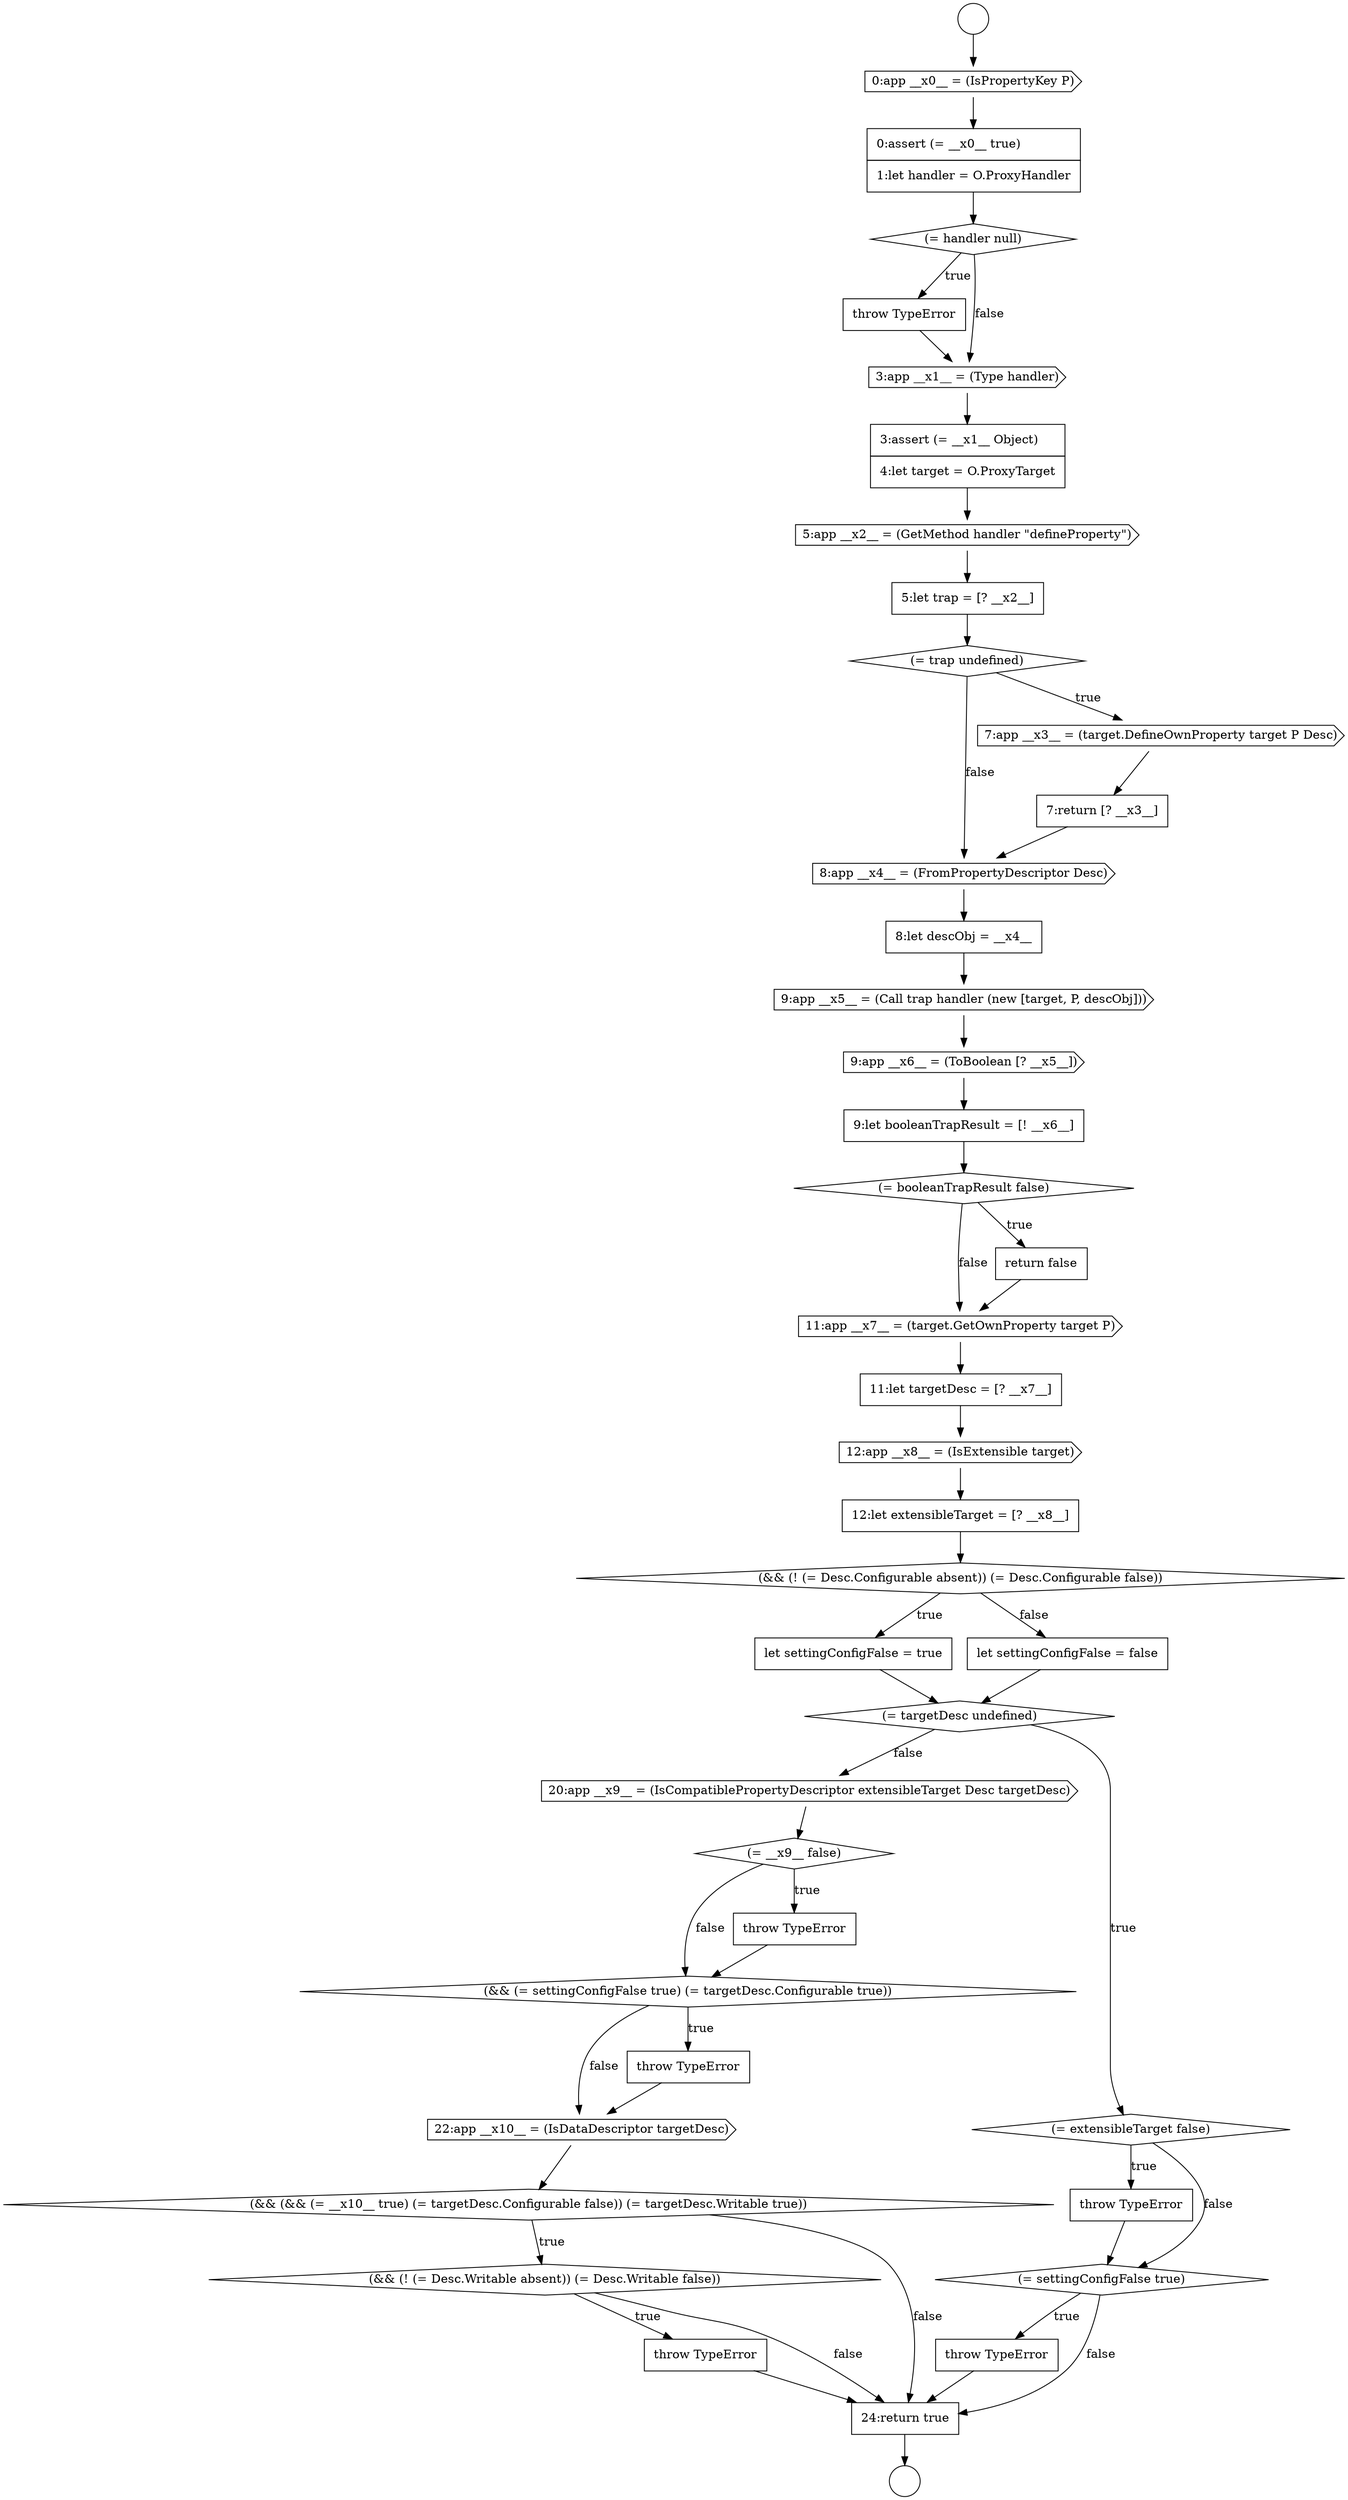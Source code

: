 digraph {
  node3317 [shape=cds, label=<<font color="black">12:app __x8__ = (IsExtensible target)</font>> color="black" fillcolor="white" style=filled]
  node3312 [shape=none, margin=0, label=<<font color="black">
    <table border="0" cellborder="1" cellspacing="0" cellpadding="10">
      <tr><td align="left">9:let booleanTrapResult = [! __x6__]</td></tr>
    </table>
  </font>> color="black" fillcolor="white" style=filled]
  node3327 [shape=cds, label=<<font color="black">20:app __x9__ = (IsCompatiblePropertyDescriptor extensibleTarget Desc targetDesc)</font>> color="black" fillcolor="white" style=filled]
  node3333 [shape=diamond, label=<<font color="black">(&amp;&amp; (&amp;&amp; (= __x10__ true) (= targetDesc.Configurable false)) (= targetDesc.Writable true))</font>> color="black" fillcolor="white" style=filled]
  node3319 [shape=diamond, label=<<font color="black">(&amp;&amp; (! (= Desc.Configurable absent)) (= Desc.Configurable false))</font>> color="black" fillcolor="white" style=filled]
  node3298 [shape=none, margin=0, label=<<font color="black">
    <table border="0" cellborder="1" cellspacing="0" cellpadding="10">
      <tr><td align="left">0:assert (= __x0__ true)</td></tr>
      <tr><td align="left">1:let handler = O.ProxyHandler</td></tr>
    </table>
  </font>> color="black" fillcolor="white" style=filled]
  node3315 [shape=cds, label=<<font color="black">11:app __x7__ = (target.GetOwnProperty target P)</font>> color="black" fillcolor="white" style=filled]
  node3320 [shape=none, margin=0, label=<<font color="black">
    <table border="0" cellborder="1" cellspacing="0" cellpadding="10">
      <tr><td align="left">let settingConfigFalse = true</td></tr>
    </table>
  </font>> color="black" fillcolor="white" style=filled]
  node3324 [shape=none, margin=0, label=<<font color="black">
    <table border="0" cellborder="1" cellspacing="0" cellpadding="10">
      <tr><td align="left">throw TypeError</td></tr>
    </table>
  </font>> color="black" fillcolor="white" style=filled]
  node3332 [shape=cds, label=<<font color="black">22:app __x10__ = (IsDataDescriptor targetDesc)</font>> color="black" fillcolor="white" style=filled]
  node3313 [shape=diamond, label=<<font color="black">(= booleanTrapResult false)</font>> color="black" fillcolor="white" style=filled]
  node3335 [shape=none, margin=0, label=<<font color="black">
    <table border="0" cellborder="1" cellspacing="0" cellpadding="10">
      <tr><td align="left">throw TypeError</td></tr>
    </table>
  </font>> color="black" fillcolor="white" style=filled]
  node3308 [shape=cds, label=<<font color="black">8:app __x4__ = (FromPropertyDescriptor Desc)</font>> color="black" fillcolor="white" style=filled]
  node3322 [shape=diamond, label=<<font color="black">(= targetDesc undefined)</font>> color="black" fillcolor="white" style=filled]
  node3295 [shape=circle label=" " color="black" fillcolor="white" style=filled]
  node3300 [shape=none, margin=0, label=<<font color="black">
    <table border="0" cellborder="1" cellspacing="0" cellpadding="10">
      <tr><td align="left">throw TypeError</td></tr>
    </table>
  </font>> color="black" fillcolor="white" style=filled]
  node3318 [shape=none, margin=0, label=<<font color="black">
    <table border="0" cellborder="1" cellspacing="0" cellpadding="10">
      <tr><td align="left">12:let extensibleTarget = [? __x8__]</td></tr>
    </table>
  </font>> color="black" fillcolor="white" style=filled]
  node3301 [shape=cds, label=<<font color="black">3:app __x1__ = (Type handler)</font>> color="black" fillcolor="white" style=filled]
  node3303 [shape=cds, label=<<font color="black">5:app __x2__ = (GetMethod handler &quot;defineProperty&quot;)</font>> color="black" fillcolor="white" style=filled]
  node3307 [shape=none, margin=0, label=<<font color="black">
    <table border="0" cellborder="1" cellspacing="0" cellpadding="10">
      <tr><td align="left">7:return [? __x3__]</td></tr>
    </table>
  </font>> color="black" fillcolor="white" style=filled]
  node3314 [shape=none, margin=0, label=<<font color="black">
    <table border="0" cellborder="1" cellspacing="0" cellpadding="10">
      <tr><td align="left">return false</td></tr>
    </table>
  </font>> color="black" fillcolor="white" style=filled]
  node3297 [shape=cds, label=<<font color="black">0:app __x0__ = (IsPropertyKey P)</font>> color="black" fillcolor="white" style=filled]
  node3311 [shape=cds, label=<<font color="black">9:app __x6__ = (ToBoolean [? __x5__])</font>> color="black" fillcolor="white" style=filled]
  node3326 [shape=none, margin=0, label=<<font color="black">
    <table border="0" cellborder="1" cellspacing="0" cellpadding="10">
      <tr><td align="left">throw TypeError</td></tr>
    </table>
  </font>> color="black" fillcolor="white" style=filled]
  node3306 [shape=cds, label=<<font color="black">7:app __x3__ = (target.DefineOwnProperty target P Desc)</font>> color="black" fillcolor="white" style=filled]
  node3321 [shape=none, margin=0, label=<<font color="black">
    <table border="0" cellborder="1" cellspacing="0" cellpadding="10">
      <tr><td align="left">let settingConfigFalse = false</td></tr>
    </table>
  </font>> color="black" fillcolor="white" style=filled]
  node3330 [shape=diamond, label=<<font color="black">(&amp;&amp; (= settingConfigFalse true) (= targetDesc.Configurable true))</font>> color="black" fillcolor="white" style=filled]
  node3304 [shape=none, margin=0, label=<<font color="black">
    <table border="0" cellborder="1" cellspacing="0" cellpadding="10">
      <tr><td align="left">5:let trap = [? __x2__]</td></tr>
    </table>
  </font>> color="black" fillcolor="white" style=filled]
  node3302 [shape=none, margin=0, label=<<font color="black">
    <table border="0" cellborder="1" cellspacing="0" cellpadding="10">
      <tr><td align="left">3:assert (= __x1__ Object)</td></tr>
      <tr><td align="left">4:let target = O.ProxyTarget</td></tr>
    </table>
  </font>> color="black" fillcolor="white" style=filled]
  node3310 [shape=cds, label=<<font color="black">9:app __x5__ = (Call trap handler (new [target, P, descObj]))</font>> color="black" fillcolor="white" style=filled]
  node3325 [shape=diamond, label=<<font color="black">(= settingConfigFalse true)</font>> color="black" fillcolor="white" style=filled]
  node3305 [shape=diamond, label=<<font color="black">(= trap undefined)</font>> color="black" fillcolor="white" style=filled]
  node3334 [shape=diamond, label=<<font color="black">(&amp;&amp; (! (= Desc.Writable absent)) (= Desc.Writable false))</font>> color="black" fillcolor="white" style=filled]
  node3329 [shape=none, margin=0, label=<<font color="black">
    <table border="0" cellborder="1" cellspacing="0" cellpadding="10">
      <tr><td align="left">throw TypeError</td></tr>
    </table>
  </font>> color="black" fillcolor="white" style=filled]
  node3336 [shape=none, margin=0, label=<<font color="black">
    <table border="0" cellborder="1" cellspacing="0" cellpadding="10">
      <tr><td align="left">24:return true</td></tr>
    </table>
  </font>> color="black" fillcolor="white" style=filled]
  node3331 [shape=none, margin=0, label=<<font color="black">
    <table border="0" cellborder="1" cellspacing="0" cellpadding="10">
      <tr><td align="left">throw TypeError</td></tr>
    </table>
  </font>> color="black" fillcolor="white" style=filled]
  node3309 [shape=none, margin=0, label=<<font color="black">
    <table border="0" cellborder="1" cellspacing="0" cellpadding="10">
      <tr><td align="left">8:let descObj = __x4__</td></tr>
    </table>
  </font>> color="black" fillcolor="white" style=filled]
  node3328 [shape=diamond, label=<<font color="black">(= __x9__ false)</font>> color="black" fillcolor="white" style=filled]
  node3323 [shape=diamond, label=<<font color="black">(= extensibleTarget false)</font>> color="black" fillcolor="white" style=filled]
  node3299 [shape=diamond, label=<<font color="black">(= handler null)</font>> color="black" fillcolor="white" style=filled]
  node3316 [shape=none, margin=0, label=<<font color="black">
    <table border="0" cellborder="1" cellspacing="0" cellpadding="10">
      <tr><td align="left">11:let targetDesc = [? __x7__]</td></tr>
    </table>
  </font>> color="black" fillcolor="white" style=filled]
  node3296 [shape=circle label=" " color="black" fillcolor="white" style=filled]
  node3318 -> node3319 [ color="black"]
  node3306 -> node3307 [ color="black"]
  node3312 -> node3313 [ color="black"]
  node3328 -> node3329 [label=<<font color="black">true</font>> color="black"]
  node3328 -> node3330 [label=<<font color="black">false</font>> color="black"]
  node3300 -> node3301 [ color="black"]
  node3334 -> node3335 [label=<<font color="black">true</font>> color="black"]
  node3334 -> node3336 [label=<<font color="black">false</font>> color="black"]
  node3331 -> node3332 [ color="black"]
  node3317 -> node3318 [ color="black"]
  node3321 -> node3322 [ color="black"]
  node3336 -> node3296 [ color="black"]
  node3309 -> node3310 [ color="black"]
  node3313 -> node3314 [label=<<font color="black">true</font>> color="black"]
  node3313 -> node3315 [label=<<font color="black">false</font>> color="black"]
  node3332 -> node3333 [ color="black"]
  node3305 -> node3306 [label=<<font color="black">true</font>> color="black"]
  node3305 -> node3308 [label=<<font color="black">false</font>> color="black"]
  node3330 -> node3331 [label=<<font color="black">true</font>> color="black"]
  node3330 -> node3332 [label=<<font color="black">false</font>> color="black"]
  node3325 -> node3326 [label=<<font color="black">true</font>> color="black"]
  node3325 -> node3336 [label=<<font color="black">false</font>> color="black"]
  node3326 -> node3336 [ color="black"]
  node3322 -> node3323 [label=<<font color="black">true</font>> color="black"]
  node3322 -> node3327 [label=<<font color="black">false</font>> color="black"]
  node3311 -> node3312 [ color="black"]
  node3303 -> node3304 [ color="black"]
  node3301 -> node3302 [ color="black"]
  node3307 -> node3308 [ color="black"]
  node3329 -> node3330 [ color="black"]
  node3299 -> node3300 [label=<<font color="black">true</font>> color="black"]
  node3299 -> node3301 [label=<<font color="black">false</font>> color="black"]
  node3304 -> node3305 [ color="black"]
  node3298 -> node3299 [ color="black"]
  node3302 -> node3303 [ color="black"]
  node3335 -> node3336 [ color="black"]
  node3308 -> node3309 [ color="black"]
  node3295 -> node3297 [ color="black"]
  node3320 -> node3322 [ color="black"]
  node3323 -> node3324 [label=<<font color="black">true</font>> color="black"]
  node3323 -> node3325 [label=<<font color="black">false</font>> color="black"]
  node3333 -> node3334 [label=<<font color="black">true</font>> color="black"]
  node3333 -> node3336 [label=<<font color="black">false</font>> color="black"]
  node3315 -> node3316 [ color="black"]
  node3314 -> node3315 [ color="black"]
  node3324 -> node3325 [ color="black"]
  node3316 -> node3317 [ color="black"]
  node3310 -> node3311 [ color="black"]
  node3319 -> node3320 [label=<<font color="black">true</font>> color="black"]
  node3319 -> node3321 [label=<<font color="black">false</font>> color="black"]
  node3327 -> node3328 [ color="black"]
  node3297 -> node3298 [ color="black"]
}
